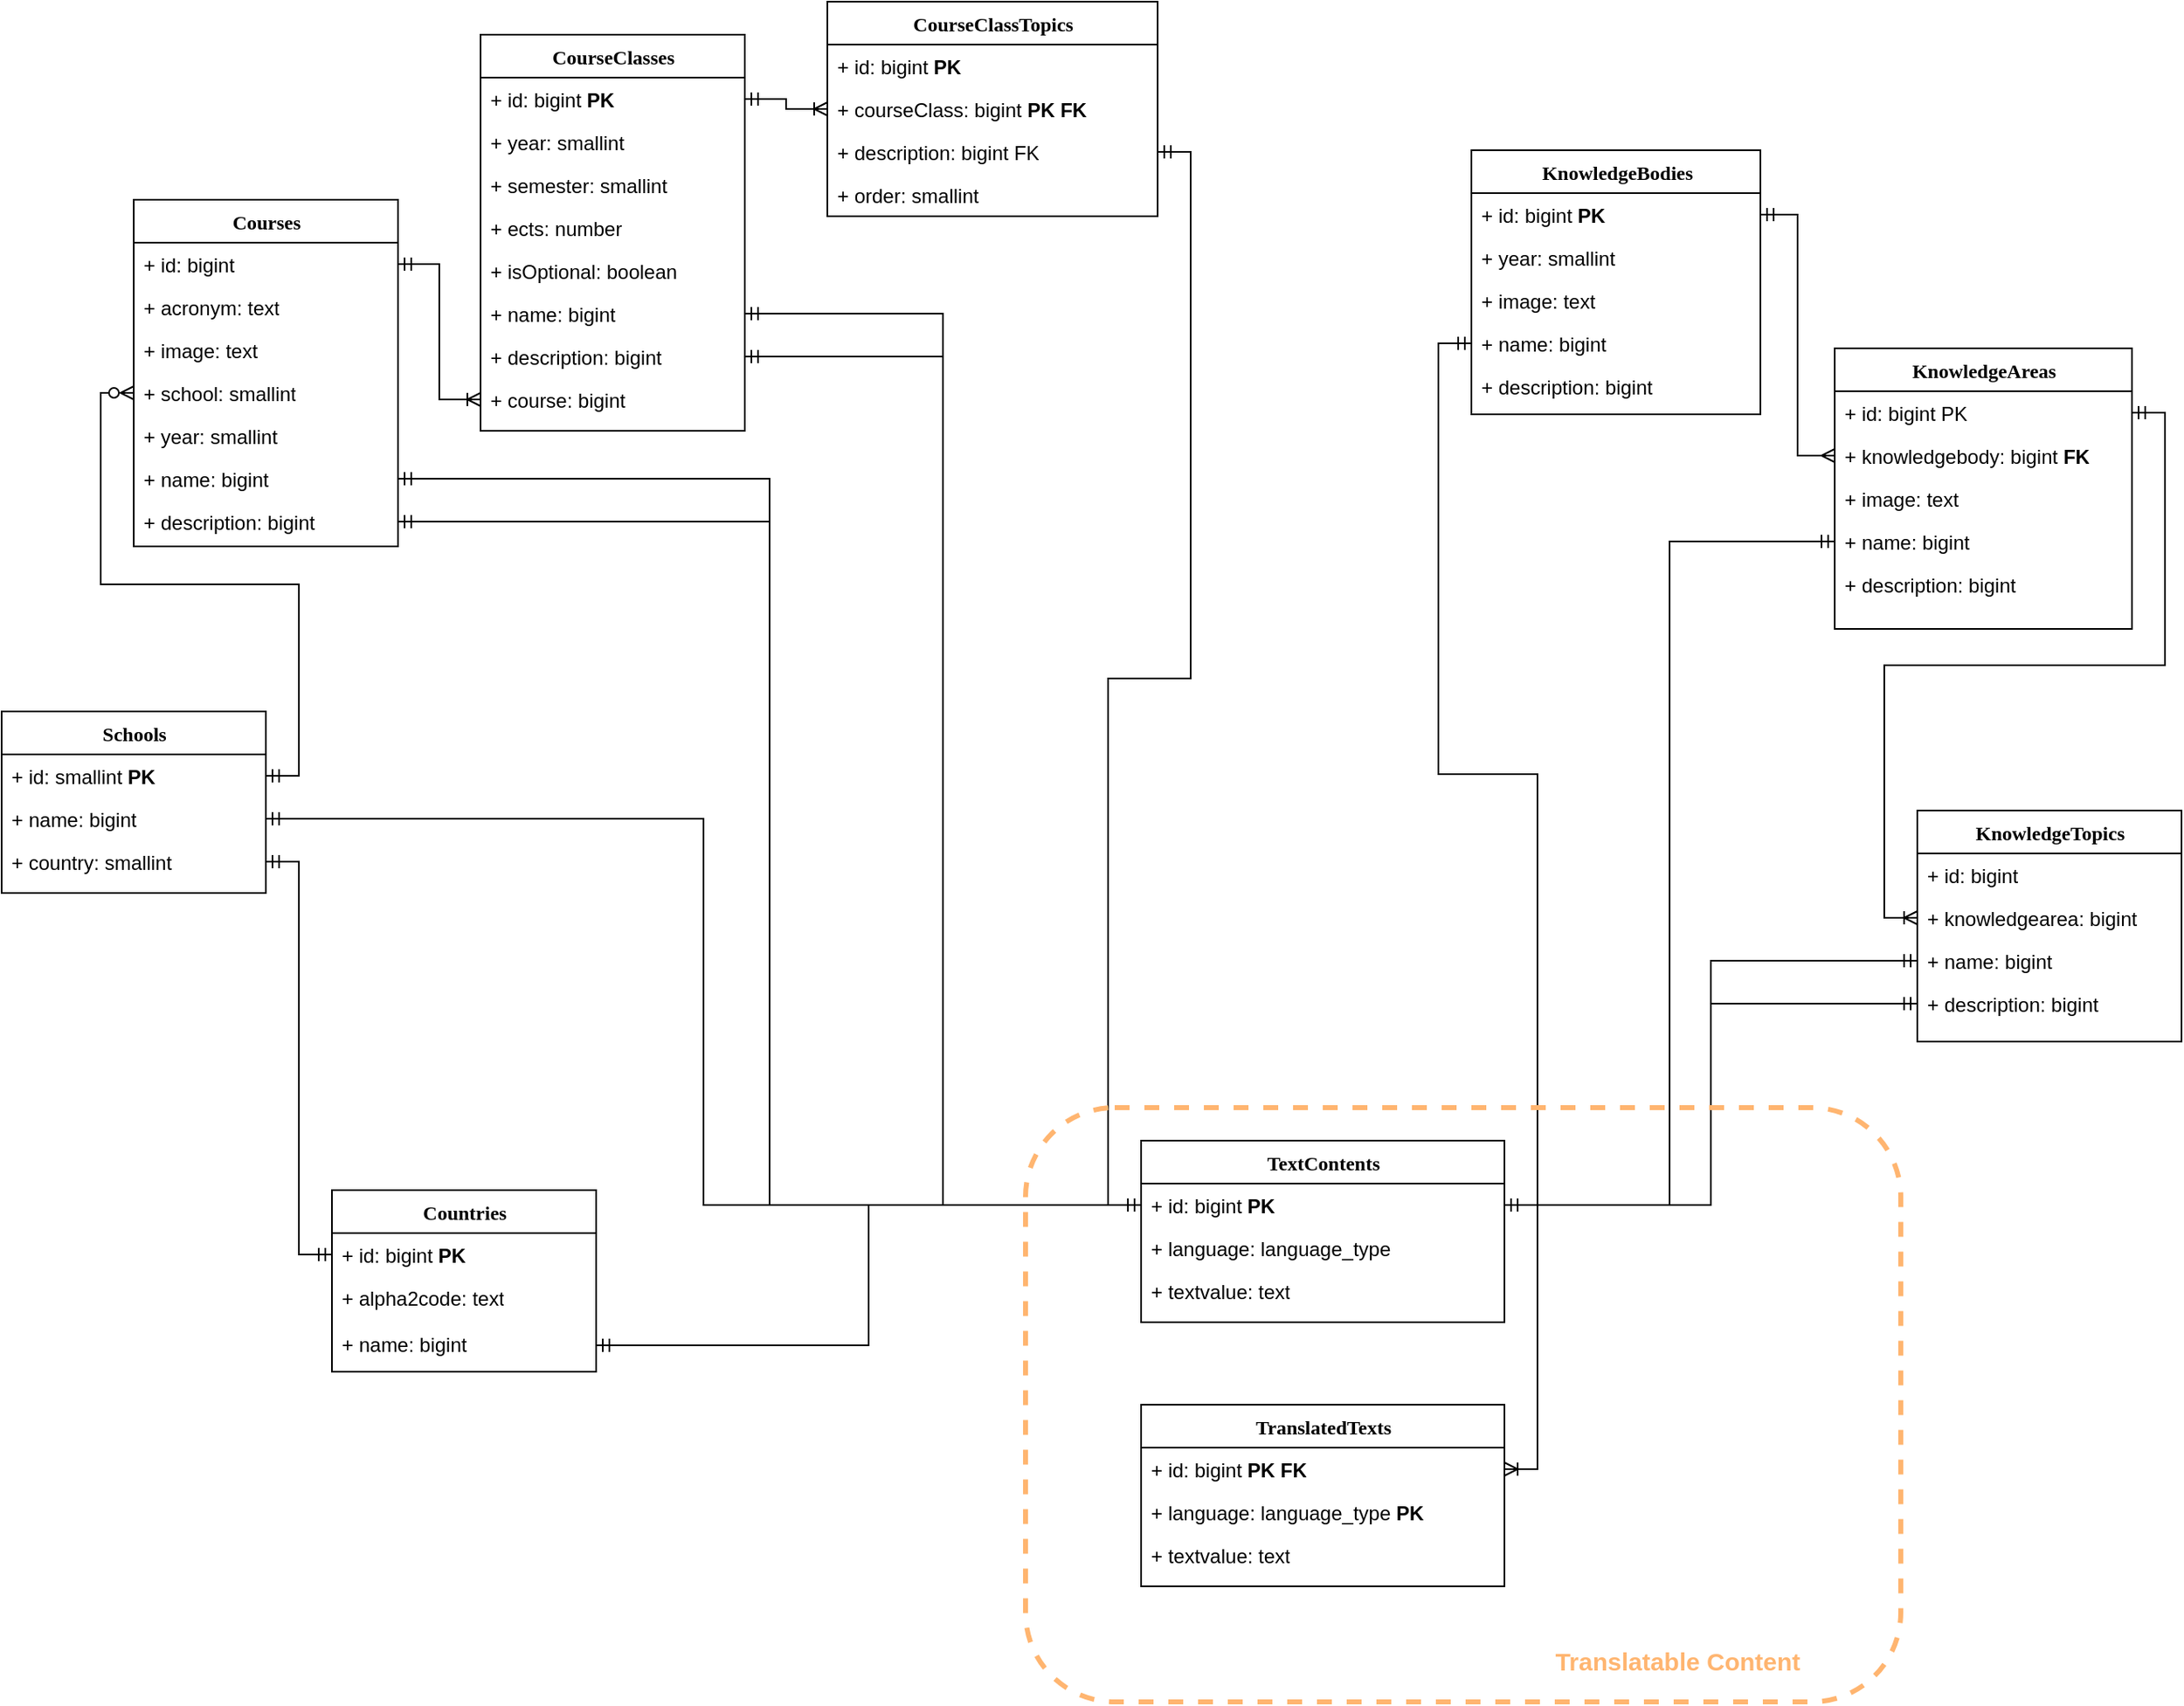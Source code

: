 <mxfile version="24.2.5" type="device">
  <diagram name="Page-1" id="9f46799a-70d6-7492-0946-bef42562c5a5">
    <mxGraphModel dx="1434" dy="836" grid="1" gridSize="10" guides="1" tooltips="1" connect="1" arrows="1" fold="1" page="1" pageScale="1" pageWidth="1100" pageHeight="850" background="none" math="0" shadow="0">
      <root>
        <mxCell id="0" />
        <mxCell id="1" parent="0" />
        <mxCell id="78961159f06e98e8-17" value="Courses" style="swimlane;html=1;fontStyle=1;align=center;verticalAlign=top;childLayout=stackLayout;horizontal=1;startSize=26;horizontalStack=0;resizeParent=1;resizeLast=0;collapsible=1;marginBottom=0;swimlaneFillColor=#ffffff;rounded=0;shadow=0;comic=0;labelBackgroundColor=none;strokeWidth=1;fillColor=none;fontFamily=Verdana;fontSize=12" parent="1" vertex="1">
          <mxGeometry x="170" y="160" width="160" height="210" as="geometry" />
        </mxCell>
        <mxCell id="78961159f06e98e8-21" value="+ id: bigint" style="text;html=1;strokeColor=none;fillColor=none;align=left;verticalAlign=top;spacingLeft=4;spacingRight=4;whiteSpace=wrap;overflow=hidden;rotatable=0;points=[[0,0.5],[1,0.5]];portConstraint=eastwest;" parent="78961159f06e98e8-17" vertex="1">
          <mxGeometry y="26" width="160" height="26" as="geometry" />
        </mxCell>
        <mxCell id="78961159f06e98e8-23" value="+ acronym: text" style="text;html=1;strokeColor=none;fillColor=none;align=left;verticalAlign=top;spacingLeft=4;spacingRight=4;whiteSpace=wrap;overflow=hidden;rotatable=0;points=[[0,0.5],[1,0.5]];portConstraint=eastwest;" parent="78961159f06e98e8-17" vertex="1">
          <mxGeometry y="52" width="160" height="26" as="geometry" />
        </mxCell>
        <mxCell id="78961159f06e98e8-25" value="+ image: text" style="text;html=1;strokeColor=none;fillColor=none;align=left;verticalAlign=top;spacingLeft=4;spacingRight=4;whiteSpace=wrap;overflow=hidden;rotatable=0;points=[[0,0.5],[1,0.5]];portConstraint=eastwest;" parent="78961159f06e98e8-17" vertex="1">
          <mxGeometry y="78" width="160" height="26" as="geometry" />
        </mxCell>
        <mxCell id="78961159f06e98e8-26" value="+ school: smallint" style="text;html=1;strokeColor=none;fillColor=none;align=left;verticalAlign=top;spacingLeft=4;spacingRight=4;whiteSpace=wrap;overflow=hidden;rotatable=0;points=[[0,0.5],[1,0.5]];portConstraint=eastwest;" parent="78961159f06e98e8-17" vertex="1">
          <mxGeometry y="104" width="160" height="26" as="geometry" />
        </mxCell>
        <mxCell id="78961159f06e98e8-24" value="+ year: smallint" style="text;html=1;strokeColor=none;fillColor=none;align=left;verticalAlign=top;spacingLeft=4;spacingRight=4;whiteSpace=wrap;overflow=hidden;rotatable=0;points=[[0,0.5],[1,0.5]];portConstraint=eastwest;" parent="78961159f06e98e8-17" vertex="1">
          <mxGeometry y="130" width="160" height="26" as="geometry" />
        </mxCell>
        <mxCell id="8A3KfF3B4RBnHkQphTCw-4" value="+ name: bigint" style="text;html=1;strokeColor=none;fillColor=none;align=left;verticalAlign=top;spacingLeft=4;spacingRight=4;whiteSpace=wrap;overflow=hidden;rotatable=0;points=[[0,0.5],[1,0.5]];portConstraint=eastwest;" parent="78961159f06e98e8-17" vertex="1">
          <mxGeometry y="156" width="160" height="26" as="geometry" />
        </mxCell>
        <mxCell id="8A3KfF3B4RBnHkQphTCw-5" value="+ description: bigint" style="text;html=1;strokeColor=none;fillColor=none;align=left;verticalAlign=top;spacingLeft=4;spacingRight=4;whiteSpace=wrap;overflow=hidden;rotatable=0;points=[[0,0.5],[1,0.5]];portConstraint=eastwest;" parent="78961159f06e98e8-17" vertex="1">
          <mxGeometry y="182" width="160" height="26" as="geometry" />
        </mxCell>
        <mxCell id="78961159f06e98e8-43" value="KnowledgeAreas" style="swimlane;html=1;fontStyle=1;align=center;verticalAlign=top;childLayout=stackLayout;horizontal=1;startSize=26;horizontalStack=0;resizeParent=1;resizeLast=0;collapsible=1;marginBottom=0;swimlaneFillColor=#ffffff;rounded=0;shadow=0;comic=0;labelBackgroundColor=none;strokeWidth=1;fillColor=none;fontFamily=Verdana;fontSize=12" parent="1" vertex="1">
          <mxGeometry x="1200" y="250" width="180" height="170" as="geometry" />
        </mxCell>
        <mxCell id="78961159f06e98e8-44" value="+ id: bigint PK" style="text;html=1;strokeColor=none;fillColor=none;align=left;verticalAlign=top;spacingLeft=4;spacingRight=4;whiteSpace=wrap;overflow=hidden;rotatable=0;points=[[0,0.5],[1,0.5]];portConstraint=eastwest;" parent="78961159f06e98e8-43" vertex="1">
          <mxGeometry y="26" width="180" height="26" as="geometry" />
        </mxCell>
        <mxCell id="942C9Zqzs8NlF-AYDThD-16" value="+ knowledgebody: bigint &lt;b&gt;FK&lt;/b&gt;" style="text;html=1;strokeColor=none;fillColor=none;align=left;verticalAlign=top;spacingLeft=4;spacingRight=4;whiteSpace=wrap;overflow=hidden;rotatable=0;points=[[0,0.5],[1,0.5]];portConstraint=eastwest;" parent="78961159f06e98e8-43" vertex="1">
          <mxGeometry y="52" width="180" height="26" as="geometry" />
        </mxCell>
        <mxCell id="78961159f06e98e8-45" value="+ image: text" style="text;html=1;strokeColor=none;fillColor=none;align=left;verticalAlign=top;spacingLeft=4;spacingRight=4;whiteSpace=wrap;overflow=hidden;rotatable=0;points=[[0,0.5],[1,0.5]];portConstraint=eastwest;" parent="78961159f06e98e8-43" vertex="1">
          <mxGeometry y="78" width="180" height="26" as="geometry" />
        </mxCell>
        <mxCell id="8A3KfF3B4RBnHkQphTCw-15" value="+ name: bigint" style="text;html=1;strokeColor=none;fillColor=none;align=left;verticalAlign=top;spacingLeft=4;spacingRight=4;whiteSpace=wrap;overflow=hidden;rotatable=0;points=[[0,0.5],[1,0.5]];portConstraint=eastwest;" parent="78961159f06e98e8-43" vertex="1">
          <mxGeometry y="104" width="180" height="26" as="geometry" />
        </mxCell>
        <mxCell id="8A3KfF3B4RBnHkQphTCw-16" value="+ description: bigint" style="text;html=1;strokeColor=none;fillColor=none;align=left;verticalAlign=top;spacingLeft=4;spacingRight=4;whiteSpace=wrap;overflow=hidden;rotatable=0;points=[[0,0.5],[1,0.5]];portConstraint=eastwest;" parent="78961159f06e98e8-43" vertex="1">
          <mxGeometry y="130" width="180" height="26" as="geometry" />
        </mxCell>
        <mxCell id="78961159f06e98e8-56" value="Schools" style="swimlane;html=1;fontStyle=1;align=center;verticalAlign=top;childLayout=stackLayout;horizontal=1;startSize=26;horizontalStack=0;resizeParent=1;resizeLast=0;collapsible=1;marginBottom=0;swimlaneFillColor=#ffffff;rounded=0;shadow=0;comic=0;labelBackgroundColor=none;strokeWidth=1;fillColor=none;fontFamily=Verdana;fontSize=12" parent="1" vertex="1">
          <mxGeometry x="90" y="470" width="160" height="110" as="geometry" />
        </mxCell>
        <mxCell id="78961159f06e98e8-57" value="+ id: smallint &lt;b&gt;PK&lt;/b&gt;" style="text;html=1;strokeColor=none;fillColor=none;align=left;verticalAlign=top;spacingLeft=4;spacingRight=4;whiteSpace=wrap;overflow=hidden;rotatable=0;points=[[0,0.5],[1,0.5]];portConstraint=eastwest;" parent="78961159f06e98e8-56" vertex="1">
          <mxGeometry y="26" width="160" height="26" as="geometry" />
        </mxCell>
        <mxCell id="78961159f06e98e8-58" value="+ name: bigint" style="text;html=1;strokeColor=none;fillColor=none;align=left;verticalAlign=top;spacingLeft=4;spacingRight=4;whiteSpace=wrap;overflow=hidden;rotatable=0;points=[[0,0.5],[1,0.5]];portConstraint=eastwest;" parent="78961159f06e98e8-56" vertex="1">
          <mxGeometry y="52" width="160" height="26" as="geometry" />
        </mxCell>
        <mxCell id="78961159f06e98e8-59" value="+ country: smallint" style="text;html=1;strokeColor=none;fillColor=none;align=left;verticalAlign=top;spacingLeft=4;spacingRight=4;whiteSpace=wrap;overflow=hidden;rotatable=0;points=[[0,0.5],[1,0.5]];portConstraint=eastwest;" parent="78961159f06e98e8-56" vertex="1">
          <mxGeometry y="78" width="160" height="26" as="geometry" />
        </mxCell>
        <mxCell id="78961159f06e98e8-69" value="CourseClasses" style="swimlane;html=1;fontStyle=1;align=center;verticalAlign=top;childLayout=stackLayout;horizontal=1;startSize=26;horizontalStack=0;resizeParent=1;resizeLast=0;collapsible=1;marginBottom=0;swimlaneFillColor=#ffffff;rounded=0;shadow=0;comic=0;labelBackgroundColor=none;strokeWidth=1;fillColor=none;fontFamily=Verdana;fontSize=12" parent="1" vertex="1">
          <mxGeometry x="380" y="60" width="160" height="240" as="geometry" />
        </mxCell>
        <mxCell id="78961159f06e98e8-70" value="+ id: bigint &lt;b&gt;PK&lt;/b&gt;" style="text;html=1;strokeColor=none;fillColor=none;align=left;verticalAlign=top;spacingLeft=4;spacingRight=4;whiteSpace=wrap;overflow=hidden;rotatable=0;points=[[0,0.5],[1,0.5]];portConstraint=eastwest;" parent="78961159f06e98e8-69" vertex="1">
          <mxGeometry y="26" width="160" height="26" as="geometry" />
        </mxCell>
        <mxCell id="78961159f06e98e8-71" value="+ year: smallint" style="text;html=1;strokeColor=none;fillColor=none;align=left;verticalAlign=top;spacingLeft=4;spacingRight=4;whiteSpace=wrap;overflow=hidden;rotatable=0;points=[[0,0.5],[1,0.5]];portConstraint=eastwest;" parent="78961159f06e98e8-69" vertex="1">
          <mxGeometry y="52" width="160" height="26" as="geometry" />
        </mxCell>
        <mxCell id="78961159f06e98e8-72" value="+ semester: smallint" style="text;html=1;strokeColor=none;fillColor=none;align=left;verticalAlign=top;spacingLeft=4;spacingRight=4;whiteSpace=wrap;overflow=hidden;rotatable=0;points=[[0,0.5],[1,0.5]];portConstraint=eastwest;" parent="78961159f06e98e8-69" vertex="1">
          <mxGeometry y="78" width="160" height="26" as="geometry" />
        </mxCell>
        <mxCell id="78961159f06e98e8-74" value="+ ects: number" style="text;html=1;strokeColor=none;fillColor=none;align=left;verticalAlign=top;spacingLeft=4;spacingRight=4;whiteSpace=wrap;overflow=hidden;rotatable=0;points=[[0,0.5],[1,0.5]];portConstraint=eastwest;" parent="78961159f06e98e8-69" vertex="1">
          <mxGeometry y="104" width="160" height="26" as="geometry" />
        </mxCell>
        <mxCell id="78961159f06e98e8-75" value="+ isOptional: boolean" style="text;html=1;strokeColor=none;fillColor=none;align=left;verticalAlign=top;spacingLeft=4;spacingRight=4;whiteSpace=wrap;overflow=hidden;rotatable=0;points=[[0,0.5],[1,0.5]];portConstraint=eastwest;" parent="78961159f06e98e8-69" vertex="1">
          <mxGeometry y="130" width="160" height="26" as="geometry" />
        </mxCell>
        <mxCell id="8A3KfF3B4RBnHkQphTCw-6" value="+ name: bigint" style="text;html=1;strokeColor=none;fillColor=none;align=left;verticalAlign=top;spacingLeft=4;spacingRight=4;whiteSpace=wrap;overflow=hidden;rotatable=0;points=[[0,0.5],[1,0.5]];portConstraint=eastwest;" parent="78961159f06e98e8-69" vertex="1">
          <mxGeometry y="156" width="160" height="26" as="geometry" />
        </mxCell>
        <mxCell id="8A3KfF3B4RBnHkQphTCw-7" value="+ description: bigint" style="text;html=1;strokeColor=none;fillColor=none;align=left;verticalAlign=top;spacingLeft=4;spacingRight=4;whiteSpace=wrap;overflow=hidden;rotatable=0;points=[[0,0.5],[1,0.5]];portConstraint=eastwest;" parent="78961159f06e98e8-69" vertex="1">
          <mxGeometry y="182" width="160" height="26" as="geometry" />
        </mxCell>
        <mxCell id="78961159f06e98e8-76" value="+ course: bigint" style="text;html=1;strokeColor=none;fillColor=none;align=left;verticalAlign=top;spacingLeft=4;spacingRight=4;whiteSpace=wrap;overflow=hidden;rotatable=0;points=[[0,0.5],[1,0.5]];portConstraint=eastwest;" parent="78961159f06e98e8-69" vertex="1">
          <mxGeometry y="208" width="160" height="26" as="geometry" />
        </mxCell>
        <mxCell id="78961159f06e98e8-82" value="KnowledgeTopics" style="swimlane;html=1;fontStyle=1;align=center;verticalAlign=top;childLayout=stackLayout;horizontal=1;startSize=26;horizontalStack=0;resizeParent=1;resizeLast=0;collapsible=1;marginBottom=0;swimlaneFillColor=#ffffff;rounded=0;shadow=0;comic=0;labelBackgroundColor=none;strokeWidth=1;fillColor=none;fontFamily=Verdana;fontSize=12" parent="1" vertex="1">
          <mxGeometry x="1250" y="530" width="160" height="140" as="geometry" />
        </mxCell>
        <mxCell id="78961159f06e98e8-83" value="+ id: bigint" style="text;html=1;strokeColor=none;fillColor=none;align=left;verticalAlign=top;spacingLeft=4;spacingRight=4;whiteSpace=wrap;overflow=hidden;rotatable=0;points=[[0,0.5],[1,0.5]];portConstraint=eastwest;" parent="78961159f06e98e8-82" vertex="1">
          <mxGeometry y="26" width="160" height="26" as="geometry" />
        </mxCell>
        <mxCell id="78961159f06e98e8-84" value="+ knowledgearea: bigint" style="text;html=1;strokeColor=none;fillColor=none;align=left;verticalAlign=top;spacingLeft=4;spacingRight=4;whiteSpace=wrap;overflow=hidden;rotatable=0;points=[[0,0.5],[1,0.5]];portConstraint=eastwest;" parent="78961159f06e98e8-82" vertex="1">
          <mxGeometry y="52" width="160" height="26" as="geometry" />
        </mxCell>
        <mxCell id="8A3KfF3B4RBnHkQphTCw-17" value="+ name: bigint" style="text;html=1;strokeColor=none;fillColor=none;align=left;verticalAlign=top;spacingLeft=4;spacingRight=4;whiteSpace=wrap;overflow=hidden;rotatable=0;points=[[0,0.5],[1,0.5]];portConstraint=eastwest;" parent="78961159f06e98e8-82" vertex="1">
          <mxGeometry y="78" width="160" height="26" as="geometry" />
        </mxCell>
        <mxCell id="8A3KfF3B4RBnHkQphTCw-18" value="+ description: bigint" style="text;html=1;strokeColor=none;fillColor=none;align=left;verticalAlign=top;spacingLeft=4;spacingRight=4;whiteSpace=wrap;overflow=hidden;rotatable=0;points=[[0,0.5],[1,0.5]];portConstraint=eastwest;" parent="78961159f06e98e8-82" vertex="1">
          <mxGeometry y="104" width="160" height="26" as="geometry" />
        </mxCell>
        <mxCell id="ZQt6oFLAZahqBDJIXmhg-1" style="rounded=0;orthogonalLoop=1;jettySize=auto;html=1;exitX=0;exitY=0.5;exitDx=0;exitDy=0;endArrow=ERmandOne;endFill=0;startArrow=ERmandOne;startFill=0;entryX=1;entryY=0.5;entryDx=0;entryDy=0;edgeStyle=orthogonalEdgeStyle;" parent="1" source="8A3KfF3B4RBnHkQphTCw-17" target="942C9Zqzs8NlF-AYDThD-19" edge="1">
          <mxGeometry relative="1" as="geometry">
            <mxPoint x="1280" y="449" as="targetPoint" />
          </mxGeometry>
        </mxCell>
        <mxCell id="ZQt6oFLAZahqBDJIXmhg-2" style="edgeStyle=orthogonalEdgeStyle;rounded=0;orthogonalLoop=1;jettySize=auto;html=1;exitX=1;exitY=0.5;exitDx=0;exitDy=0;endArrow=ERoneToMany;endFill=0;startArrow=ERmandOne;startFill=0;" parent="1" source="78961159f06e98e8-44" target="78961159f06e98e8-84" edge="1">
          <mxGeometry relative="1" as="geometry" />
        </mxCell>
        <mxCell id="ZQt6oFLAZahqBDJIXmhg-3" style="edgeStyle=orthogonalEdgeStyle;rounded=0;orthogonalLoop=1;jettySize=auto;html=1;exitX=0;exitY=0.5;exitDx=0;exitDy=0;endArrow=ERmandOne;endFill=0;startArrow=ERmandOne;startFill=0;entryX=1;entryY=0.5;entryDx=0;entryDy=0;" parent="1" source="8A3KfF3B4RBnHkQphTCw-15" target="942C9Zqzs8NlF-AYDThD-19" edge="1">
          <mxGeometry relative="1" as="geometry">
            <mxPoint x="1150" y="649" as="targetPoint" />
          </mxGeometry>
        </mxCell>
        <mxCell id="ZQt6oFLAZahqBDJIXmhg-4" style="rounded=0;orthogonalLoop=1;jettySize=auto;html=1;exitX=1;exitY=0.5;exitDx=0;exitDy=0;endArrow=ERmandOne;endFill=0;startArrow=ERmandOne;startFill=0;entryX=0;entryY=0.5;entryDx=0;entryDy=0;edgeStyle=orthogonalEdgeStyle;" parent="1" source="8A3KfF3B4RBnHkQphTCw-5" target="942C9Zqzs8NlF-AYDThD-19" edge="1">
          <mxGeometry relative="1" as="geometry" />
        </mxCell>
        <mxCell id="ZQt6oFLAZahqBDJIXmhg-5" style="edgeStyle=orthogonalEdgeStyle;rounded=0;orthogonalLoop=1;jettySize=auto;html=1;exitX=1;exitY=0.5;exitDx=0;exitDy=0;entryX=0;entryY=0.5;entryDx=0;entryDy=0;endArrow=ERoneToMany;endFill=0;startArrow=ERmandOne;startFill=0;" parent="1" source="78961159f06e98e8-21" target="78961159f06e98e8-76" edge="1">
          <mxGeometry relative="1" as="geometry" />
        </mxCell>
        <mxCell id="jMeobMEoM1EcGxq7kb9L-1" value="Countries" style="swimlane;html=1;fontStyle=1;align=center;verticalAlign=top;childLayout=stackLayout;horizontal=1;startSize=26;horizontalStack=0;resizeParent=1;resizeLast=0;collapsible=1;marginBottom=0;swimlaneFillColor=#ffffff;rounded=0;shadow=0;comic=0;labelBackgroundColor=none;strokeWidth=1;fillColor=none;fontFamily=Verdana;fontSize=12" parent="1" vertex="1">
          <mxGeometry x="290" y="760" width="160" height="110" as="geometry" />
        </mxCell>
        <mxCell id="jMeobMEoM1EcGxq7kb9L-2" value="+ id: bigint &lt;b&gt;PK&lt;/b&gt;" style="text;html=1;strokeColor=none;fillColor=none;align=left;verticalAlign=top;spacingLeft=4;spacingRight=4;whiteSpace=wrap;overflow=hidden;rotatable=0;points=[[0,0.5],[1,0.5]];portConstraint=eastwest;" parent="jMeobMEoM1EcGxq7kb9L-1" vertex="1">
          <mxGeometry y="26" width="160" height="26" as="geometry" />
        </mxCell>
        <mxCell id="jMeobMEoM1EcGxq7kb9L-3" value="+ alpha2code: text" style="text;html=1;strokeColor=none;fillColor=none;align=left;verticalAlign=top;spacingLeft=4;spacingRight=4;whiteSpace=wrap;overflow=hidden;rotatable=0;points=[[0,0.5],[1,0.5]];portConstraint=eastwest;" parent="jMeobMEoM1EcGxq7kb9L-1" vertex="1">
          <mxGeometry y="52" width="160" height="28" as="geometry" />
        </mxCell>
        <mxCell id="8A3KfF3B4RBnHkQphTCw-2" value="+ name: bigint" style="text;html=1;strokeColor=none;fillColor=none;align=left;verticalAlign=top;spacingLeft=4;spacingRight=4;whiteSpace=wrap;overflow=hidden;rotatable=0;points=[[0,0.5],[1,0.5]];portConstraint=eastwest;" parent="jMeobMEoM1EcGxq7kb9L-1" vertex="1">
          <mxGeometry y="80" width="160" height="28" as="geometry" />
        </mxCell>
        <mxCell id="XdokjsiBTJrUcKScTDy4-5" style="rounded=0;orthogonalLoop=1;jettySize=auto;html=1;entryX=1;entryY=0.5;entryDx=0;entryDy=0;endArrow=ERmandOne;endFill=0;startArrow=ERmandOne;startFill=0;exitX=0;exitY=0.5;exitDx=0;exitDy=0;edgeStyle=orthogonalEdgeStyle;" parent="1" source="942C9Zqzs8NlF-AYDThD-19" target="8A3KfF3B4RBnHkQphTCw-2" edge="1">
          <mxGeometry relative="1" as="geometry">
            <mxPoint x="390" y="739" as="sourcePoint" />
          </mxGeometry>
        </mxCell>
        <mxCell id="XdokjsiBTJrUcKScTDy4-12" style="rounded=0;orthogonalLoop=1;jettySize=auto;html=1;exitX=1;exitY=0.5;exitDx=0;exitDy=0;entryX=0;entryY=0.5;entryDx=0;entryDy=0;startArrow=ERmandOne;startFill=0;endArrow=ERmandOne;endFill=0;edgeStyle=orthogonalEdgeStyle;" parent="1" source="78961159f06e98e8-59" target="jMeobMEoM1EcGxq7kb9L-2" edge="1">
          <mxGeometry relative="1" as="geometry" />
        </mxCell>
        <mxCell id="XdokjsiBTJrUcKScTDy4-13" style="rounded=0;orthogonalLoop=1;jettySize=auto;html=1;exitX=0;exitY=0.5;exitDx=0;exitDy=0;entryX=1;entryY=0.5;entryDx=0;entryDy=0;startArrow=ERzeroToMany;startFill=0;endArrow=ERmandOne;endFill=0;edgeStyle=orthogonalEdgeStyle;" parent="1" source="78961159f06e98e8-26" target="78961159f06e98e8-57" edge="1">
          <mxGeometry relative="1" as="geometry" />
        </mxCell>
        <mxCell id="XdokjsiBTJrUcKScTDy4-21" style="rounded=0;orthogonalLoop=1;jettySize=auto;html=1;endArrow=ERmandOne;endFill=0;startArrow=ERmandOne;startFill=0;entryX=0;entryY=0.5;entryDx=0;entryDy=0;exitX=1;exitY=0.5;exitDx=0;exitDy=0;edgeStyle=orthogonalEdgeStyle;" parent="1" source="8A3KfF3B4RBnHkQphTCw-6" target="942C9Zqzs8NlF-AYDThD-19" edge="1">
          <mxGeometry relative="1" as="geometry">
            <mxPoint x="340" y="270" as="sourcePoint" />
          </mxGeometry>
        </mxCell>
        <mxCell id="XdokjsiBTJrUcKScTDy4-28" value="CourseClassTopics" style="swimlane;html=1;fontStyle=1;align=center;verticalAlign=top;childLayout=stackLayout;horizontal=1;startSize=26;horizontalStack=0;resizeParent=1;resizeLast=0;collapsible=1;marginBottom=0;swimlaneFillColor=#ffffff;rounded=0;shadow=0;comic=0;labelBackgroundColor=none;strokeWidth=1;fillColor=none;fontFamily=Verdana;fontSize=12" parent="1" vertex="1">
          <mxGeometry x="590" y="40" width="200" height="130" as="geometry" />
        </mxCell>
        <mxCell id="XdokjsiBTJrUcKScTDy4-30" value="+ id: bigint &lt;b&gt;PK&lt;/b&gt;" style="text;html=1;strokeColor=none;fillColor=none;align=left;verticalAlign=top;spacingLeft=4;spacingRight=4;whiteSpace=wrap;overflow=hidden;rotatable=0;points=[[0,0.5],[1,0.5]];portConstraint=eastwest;" parent="XdokjsiBTJrUcKScTDy4-28" vertex="1">
          <mxGeometry y="26" width="200" height="26" as="geometry" />
        </mxCell>
        <mxCell id="XdokjsiBTJrUcKScTDy4-29" value="+ courseClass: bigint &lt;b&gt;PK FK&lt;/b&gt;" style="text;html=1;strokeColor=none;fillColor=none;align=left;verticalAlign=top;spacingLeft=4;spacingRight=4;whiteSpace=wrap;overflow=hidden;rotatable=0;points=[[0,0.5],[1,0.5]];portConstraint=eastwest;" parent="XdokjsiBTJrUcKScTDy4-28" vertex="1">
          <mxGeometry y="52" width="200" height="26" as="geometry" />
        </mxCell>
        <mxCell id="8A3KfF3B4RBnHkQphTCw-10" value="+ description: bigint FK" style="text;html=1;strokeColor=none;fillColor=none;align=left;verticalAlign=top;spacingLeft=4;spacingRight=4;whiteSpace=wrap;overflow=hidden;rotatable=0;points=[[0,0.5],[1,0.5]];portConstraint=eastwest;" parent="XdokjsiBTJrUcKScTDy4-28" vertex="1">
          <mxGeometry y="78" width="200" height="26" as="geometry" />
        </mxCell>
        <mxCell id="XdokjsiBTJrUcKScTDy4-31" value="+ order: smallint" style="text;html=1;strokeColor=none;fillColor=none;align=left;verticalAlign=top;spacingLeft=4;spacingRight=4;whiteSpace=wrap;overflow=hidden;rotatable=0;points=[[0,0.5],[1,0.5]];portConstraint=eastwest;" parent="XdokjsiBTJrUcKScTDy4-28" vertex="1">
          <mxGeometry y="104" width="200" height="26" as="geometry" />
        </mxCell>
        <mxCell id="XdokjsiBTJrUcKScTDy4-32" style="edgeStyle=orthogonalEdgeStyle;rounded=0;orthogonalLoop=1;jettySize=auto;html=1;exitX=1;exitY=0.5;exitDx=0;exitDy=0;endArrow=ERoneToMany;endFill=0;startArrow=ERmandOne;startFill=0;" parent="1" source="78961159f06e98e8-70" target="XdokjsiBTJrUcKScTDy4-29" edge="1">
          <mxGeometry relative="1" as="geometry" />
        </mxCell>
        <mxCell id="XdokjsiBTJrUcKScTDy4-33" style="rounded=0;orthogonalLoop=1;jettySize=auto;html=1;exitX=1;exitY=0.5;exitDx=0;exitDy=0;entryX=0;entryY=0.5;entryDx=0;entryDy=0;endArrow=ERmandOne;endFill=0;startArrow=ERmandOne;startFill=0;edgeStyle=orthogonalEdgeStyle;" parent="1" source="8A3KfF3B4RBnHkQphTCw-10" target="942C9Zqzs8NlF-AYDThD-19" edge="1">
          <mxGeometry relative="1" as="geometry" />
        </mxCell>
        <mxCell id="942C9Zqzs8NlF-AYDThD-1" value="KnowledgeBodies" style="swimlane;html=1;fontStyle=1;align=center;verticalAlign=top;childLayout=stackLayout;horizontal=1;startSize=26;horizontalStack=0;resizeParent=1;resizeLast=0;collapsible=1;marginBottom=0;swimlaneFillColor=#ffffff;rounded=0;shadow=0;comic=0;labelBackgroundColor=none;strokeWidth=1;fillColor=none;fontFamily=Verdana;fontSize=12" parent="1" vertex="1">
          <mxGeometry x="980" y="130" width="175" height="160" as="geometry" />
        </mxCell>
        <mxCell id="942C9Zqzs8NlF-AYDThD-2" value="+ id: bigint &lt;b&gt;PK&lt;/b&gt;" style="text;html=1;strokeColor=none;fillColor=none;align=left;verticalAlign=top;spacingLeft=4;spacingRight=4;whiteSpace=wrap;overflow=hidden;rotatable=0;points=[[0,0.5],[1,0.5]];portConstraint=eastwest;" parent="942C9Zqzs8NlF-AYDThD-1" vertex="1">
          <mxGeometry y="26" width="175" height="26" as="geometry" />
        </mxCell>
        <mxCell id="942C9Zqzs8NlF-AYDThD-7" value="+ year: smallint" style="text;html=1;strokeColor=none;fillColor=none;align=left;verticalAlign=top;spacingLeft=4;spacingRight=4;whiteSpace=wrap;overflow=hidden;rotatable=0;points=[[0,0.5],[1,0.5]];portConstraint=eastwest;" parent="942C9Zqzs8NlF-AYDThD-1" vertex="1">
          <mxGeometry y="52" width="175" height="26" as="geometry" />
        </mxCell>
        <mxCell id="942C9Zqzs8NlF-AYDThD-15" value="+ image: text" style="text;html=1;strokeColor=none;fillColor=none;align=left;verticalAlign=top;spacingLeft=4;spacingRight=4;whiteSpace=wrap;overflow=hidden;rotatable=0;points=[[0,0.5],[1,0.5]];portConstraint=eastwest;" parent="942C9Zqzs8NlF-AYDThD-1" vertex="1">
          <mxGeometry y="78" width="175" height="26" as="geometry" />
        </mxCell>
        <mxCell id="8A3KfF3B4RBnHkQphTCw-12" value="+ name: bigint" style="text;html=1;strokeColor=none;fillColor=none;align=left;verticalAlign=top;spacingLeft=4;spacingRight=4;whiteSpace=wrap;overflow=hidden;rotatable=0;points=[[0,0.5],[1,0.5]];portConstraint=eastwest;" parent="942C9Zqzs8NlF-AYDThD-1" vertex="1">
          <mxGeometry y="104" width="175" height="26" as="geometry" />
        </mxCell>
        <mxCell id="8A3KfF3B4RBnHkQphTCw-13" value="+ description: bigint" style="text;html=1;strokeColor=none;fillColor=none;align=left;verticalAlign=top;spacingLeft=4;spacingRight=4;whiteSpace=wrap;overflow=hidden;rotatable=0;points=[[0,0.5],[1,0.5]];portConstraint=eastwest;" parent="942C9Zqzs8NlF-AYDThD-1" vertex="1">
          <mxGeometry y="130" width="175" height="26" as="geometry" />
        </mxCell>
        <mxCell id="942C9Zqzs8NlF-AYDThD-14" style="rounded=0;orthogonalLoop=1;jettySize=auto;html=1;exitX=0;exitY=0.5;exitDx=0;exitDy=0;entryX=1;entryY=0.5;entryDx=0;entryDy=0;endArrow=ERmandOne;endFill=0;startArrow=ERmandOne;startFill=0;edgeStyle=orthogonalEdgeStyle;" parent="1" source="8A3KfF3B4RBnHkQphTCw-12" target="942C9Zqzs8NlF-AYDThD-19" edge="1">
          <mxGeometry relative="1" as="geometry" />
        </mxCell>
        <mxCell id="942C9Zqzs8NlF-AYDThD-17" style="edgeStyle=orthogonalEdgeStyle;rounded=0;orthogonalLoop=1;jettySize=auto;html=1;exitX=1;exitY=0.5;exitDx=0;exitDy=0;entryX=0;entryY=0.5;entryDx=0;entryDy=0;endArrow=ERmany;endFill=0;startArrow=ERmandOne;startFill=0;" parent="1" source="942C9Zqzs8NlF-AYDThD-2" target="942C9Zqzs8NlF-AYDThD-16" edge="1">
          <mxGeometry relative="1" as="geometry" />
        </mxCell>
        <mxCell id="942C9Zqzs8NlF-AYDThD-18" value="TextContents" style="swimlane;html=1;fontStyle=1;align=center;verticalAlign=top;childLayout=stackLayout;horizontal=1;startSize=26;horizontalStack=0;resizeParent=1;resizeLast=0;collapsible=1;marginBottom=0;swimlaneFillColor=#ffffff;rounded=0;shadow=0;comic=0;labelBackgroundColor=none;strokeWidth=1;fillColor=none;fontFamily=Verdana;fontSize=12" parent="1" vertex="1">
          <mxGeometry x="780" y="730" width="220" height="110" as="geometry" />
        </mxCell>
        <mxCell id="942C9Zqzs8NlF-AYDThD-19" value="+ id: bigint &lt;b&gt;PK&lt;/b&gt;" style="text;html=1;strokeColor=none;fillColor=none;align=left;verticalAlign=top;spacingLeft=4;spacingRight=4;whiteSpace=wrap;overflow=hidden;rotatable=0;points=[[0,0.5],[1,0.5]];portConstraint=eastwest;" parent="942C9Zqzs8NlF-AYDThD-18" vertex="1">
          <mxGeometry y="26" width="220" height="26" as="geometry" />
        </mxCell>
        <mxCell id="942C9Zqzs8NlF-AYDThD-20" value="+ language: language_type" style="text;html=1;strokeColor=none;fillColor=none;align=left;verticalAlign=top;spacingLeft=4;spacingRight=4;whiteSpace=wrap;overflow=hidden;rotatable=0;points=[[0,0.5],[1,0.5]];portConstraint=eastwest;" parent="942C9Zqzs8NlF-AYDThD-18" vertex="1">
          <mxGeometry y="52" width="220" height="26" as="geometry" />
        </mxCell>
        <mxCell id="942C9Zqzs8NlF-AYDThD-21" value="+ textvalue: text" style="text;html=1;strokeColor=none;fillColor=none;align=left;verticalAlign=top;spacingLeft=4;spacingRight=4;whiteSpace=wrap;overflow=hidden;rotatable=0;points=[[0,0.5],[1,0.5]];portConstraint=eastwest;" parent="942C9Zqzs8NlF-AYDThD-18" vertex="1">
          <mxGeometry y="78" width="220" height="26" as="geometry" />
        </mxCell>
        <mxCell id="8A3KfF3B4RBnHkQphTCw-3" style="edgeStyle=orthogonalEdgeStyle;rounded=0;orthogonalLoop=1;jettySize=auto;html=1;entryX=0;entryY=0.5;entryDx=0;entryDy=0;exitX=1;exitY=0.5;exitDx=0;exitDy=0;startArrow=ERmandOne;startFill=0;endArrow=ERmandOne;endFill=0;" parent="1" source="8A3KfF3B4RBnHkQphTCw-4" target="942C9Zqzs8NlF-AYDThD-19" edge="1">
          <mxGeometry relative="1" as="geometry">
            <mxPoint x="510" y="510" as="sourcePoint" />
          </mxGeometry>
        </mxCell>
        <mxCell id="8A3KfF3B4RBnHkQphTCw-9" style="rounded=0;orthogonalLoop=1;jettySize=auto;html=1;endArrow=ERmandOne;endFill=0;startArrow=ERmandOne;startFill=0;entryX=0;entryY=0.5;entryDx=0;entryDy=0;exitX=1;exitY=0.5;exitDx=0;exitDy=0;edgeStyle=orthogonalEdgeStyle;" parent="1" source="8A3KfF3B4RBnHkQphTCw-7" target="942C9Zqzs8NlF-AYDThD-19" edge="1">
          <mxGeometry relative="1" as="geometry">
            <mxPoint x="280" y="279" as="sourcePoint" />
            <mxPoint x="590" y="699" as="targetPoint" />
          </mxGeometry>
        </mxCell>
        <mxCell id="8A3KfF3B4RBnHkQphTCw-19" style="rounded=0;orthogonalLoop=1;jettySize=auto;html=1;exitX=0;exitY=0.5;exitDx=0;exitDy=0;endArrow=ERmandOne;endFill=0;startArrow=ERmandOne;startFill=0;entryX=1;entryY=0.5;entryDx=0;entryDy=0;edgeStyle=orthogonalEdgeStyle;" parent="1" source="8A3KfF3B4RBnHkQphTCw-18" target="942C9Zqzs8NlF-AYDThD-19" edge="1">
          <mxGeometry relative="1" as="geometry">
            <mxPoint x="1170" y="681" as="sourcePoint" />
            <mxPoint x="790" y="369" as="targetPoint" />
          </mxGeometry>
        </mxCell>
        <mxCell id="8A3KfF3B4RBnHkQphTCw-25" value="TranslatedTexts" style="swimlane;html=1;fontStyle=1;align=center;verticalAlign=top;childLayout=stackLayout;horizontal=1;startSize=26;horizontalStack=0;resizeParent=1;resizeLast=0;collapsible=1;marginBottom=0;swimlaneFillColor=#ffffff;rounded=0;shadow=0;comic=0;labelBackgroundColor=none;strokeWidth=1;fillColor=none;fontFamily=Verdana;fontSize=12" parent="1" vertex="1">
          <mxGeometry x="780" y="890" width="220" height="110" as="geometry" />
        </mxCell>
        <mxCell id="8A3KfF3B4RBnHkQphTCw-26" value="+ id: bigint &lt;b&gt;PK FK&lt;/b&gt;" style="text;html=1;strokeColor=none;fillColor=none;align=left;verticalAlign=top;spacingLeft=4;spacingRight=4;whiteSpace=wrap;overflow=hidden;rotatable=0;points=[[0,0.5],[1,0.5]];portConstraint=eastwest;" parent="8A3KfF3B4RBnHkQphTCw-25" vertex="1">
          <mxGeometry y="26" width="220" height="26" as="geometry" />
        </mxCell>
        <mxCell id="8A3KfF3B4RBnHkQphTCw-27" value="+ language: language_type &lt;b&gt;PK&lt;/b&gt;" style="text;html=1;strokeColor=none;fillColor=none;align=left;verticalAlign=top;spacingLeft=4;spacingRight=4;whiteSpace=wrap;overflow=hidden;rotatable=0;points=[[0,0.5],[1,0.5]];portConstraint=eastwest;" parent="8A3KfF3B4RBnHkQphTCw-25" vertex="1">
          <mxGeometry y="52" width="220" height="26" as="geometry" />
        </mxCell>
        <mxCell id="8A3KfF3B4RBnHkQphTCw-28" value="+ textvalue: text" style="text;html=1;strokeColor=none;fillColor=none;align=left;verticalAlign=top;spacingLeft=4;spacingRight=4;whiteSpace=wrap;overflow=hidden;rotatable=0;points=[[0,0.5],[1,0.5]];portConstraint=eastwest;" parent="8A3KfF3B4RBnHkQphTCw-25" vertex="1">
          <mxGeometry y="78" width="220" height="26" as="geometry" />
        </mxCell>
        <mxCell id="8A3KfF3B4RBnHkQphTCw-29" style="edgeStyle=orthogonalEdgeStyle;rounded=0;orthogonalLoop=1;jettySize=auto;html=1;exitX=1;exitY=0.5;exitDx=0;exitDy=0;entryX=1;entryY=0.5;entryDx=0;entryDy=0;startArrow=ERmandOne;startFill=0;endArrow=ERoneToMany;endFill=0;" parent="1" source="942C9Zqzs8NlF-AYDThD-19" target="8A3KfF3B4RBnHkQphTCw-26" edge="1">
          <mxGeometry relative="1" as="geometry" />
        </mxCell>
        <mxCell id="OY6j0IKqBcw-_wWz9aDj-1" style="edgeStyle=orthogonalEdgeStyle;rounded=0;orthogonalLoop=1;jettySize=auto;html=1;exitX=1;exitY=0.5;exitDx=0;exitDy=0;entryX=0;entryY=0.5;entryDx=0;entryDy=0;startArrow=ERmandOne;startFill=0;endArrow=ERmandOne;endFill=0;" parent="1" source="78961159f06e98e8-58" target="942C9Zqzs8NlF-AYDThD-19" edge="1">
          <mxGeometry relative="1" as="geometry" />
        </mxCell>
        <mxCell id="RamcjFw7GAexFvO7gsSz-4" value="" style="group" parent="1" vertex="1" connectable="0">
          <mxGeometry x="710" y="710" width="530" height="360" as="geometry" />
        </mxCell>
        <mxCell id="RamcjFw7GAexFvO7gsSz-1" value="" style="rounded=1;whiteSpace=wrap;html=1;dashed=1;fillColor=none;fontColor=#333333;strokeColor=#FFB570;strokeWidth=3;" parent="RamcjFw7GAexFvO7gsSz-4" vertex="1">
          <mxGeometry width="530" height="360" as="geometry" />
        </mxCell>
        <mxCell id="RamcjFw7GAexFvO7gsSz-3" value="&lt;font style=&quot;font-size: 15px;&quot;&gt;Translatable Content&lt;/font&gt;" style="text;html=1;align=center;verticalAlign=middle;whiteSpace=wrap;rounded=0;fontColor=#FFB570;fontStyle=1" parent="RamcjFw7GAexFvO7gsSz-4" vertex="1">
          <mxGeometry x="290" y="320" width="210" height="30" as="geometry" />
        </mxCell>
      </root>
    </mxGraphModel>
  </diagram>
</mxfile>

